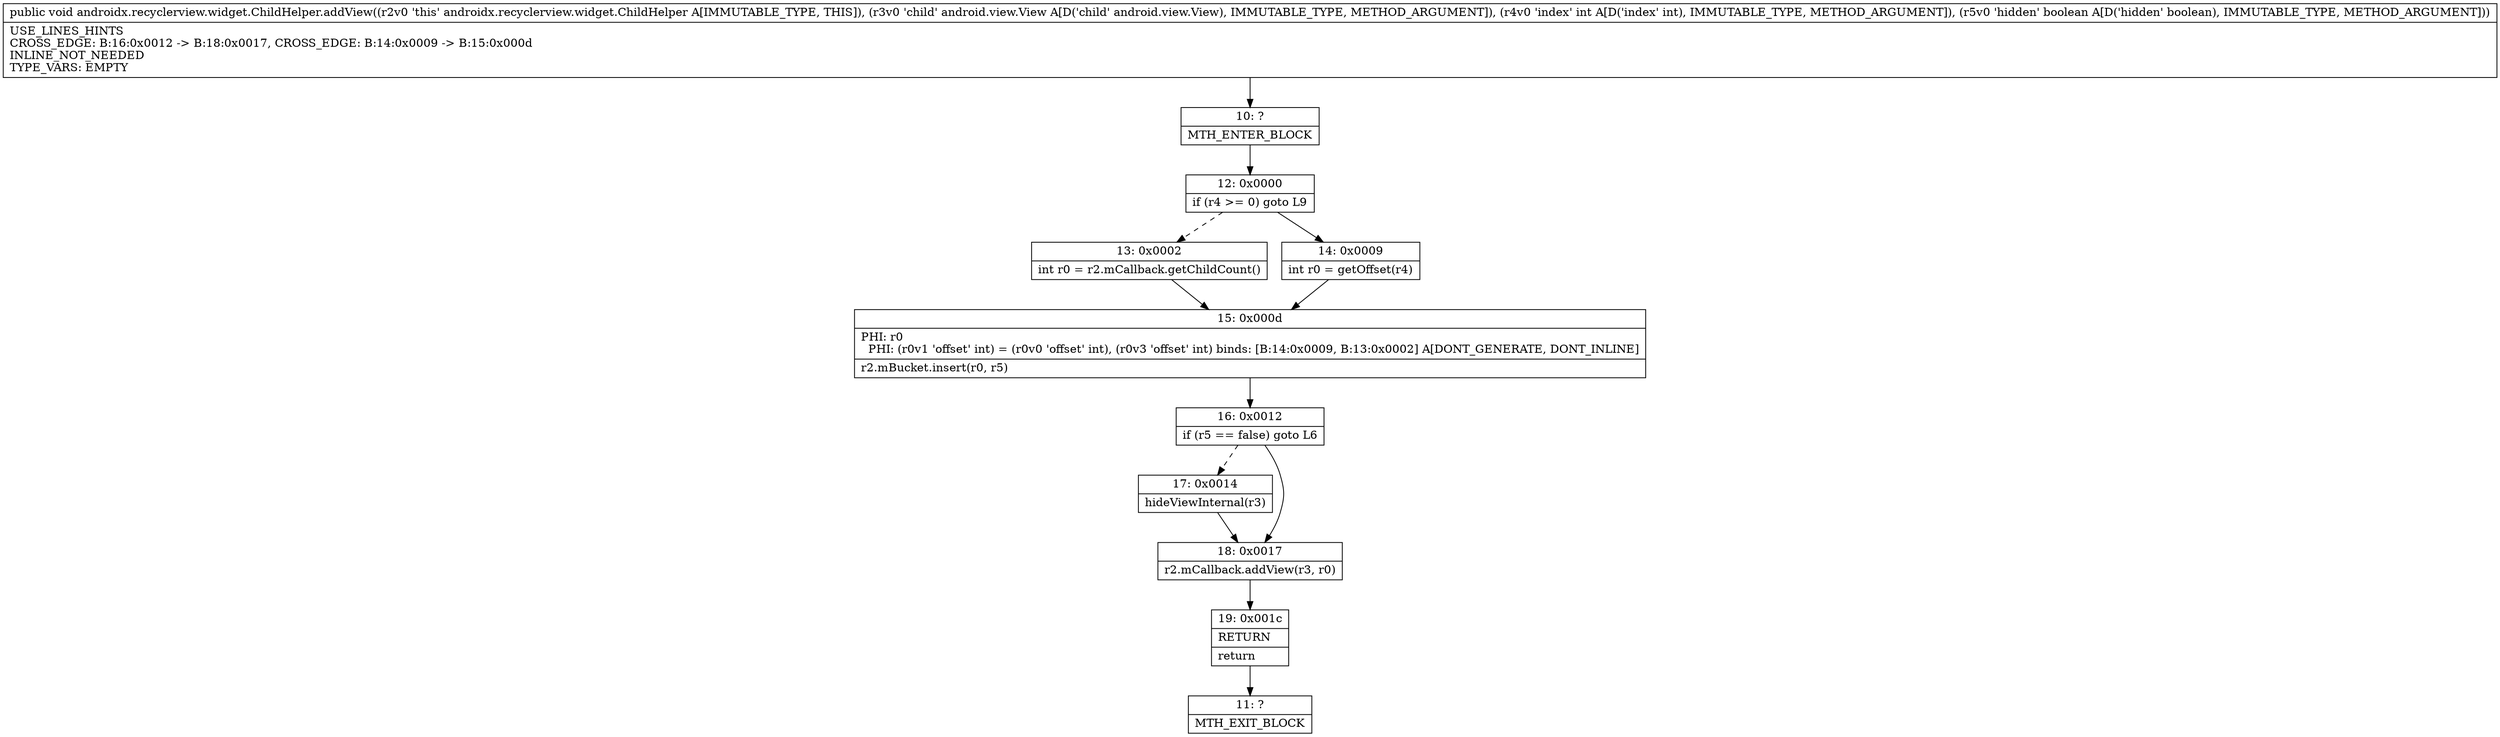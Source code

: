 digraph "CFG forandroidx.recyclerview.widget.ChildHelper.addView(Landroid\/view\/View;IZ)V" {
Node_10 [shape=record,label="{10\:\ ?|MTH_ENTER_BLOCK\l}"];
Node_12 [shape=record,label="{12\:\ 0x0000|if (r4 \>= 0) goto L9\l}"];
Node_13 [shape=record,label="{13\:\ 0x0002|int r0 = r2.mCallback.getChildCount()\l}"];
Node_15 [shape=record,label="{15\:\ 0x000d|PHI: r0 \l  PHI: (r0v1 'offset' int) = (r0v0 'offset' int), (r0v3 'offset' int) binds: [B:14:0x0009, B:13:0x0002] A[DONT_GENERATE, DONT_INLINE]\l|r2.mBucket.insert(r0, r5)\l}"];
Node_16 [shape=record,label="{16\:\ 0x0012|if (r5 == false) goto L6\l}"];
Node_17 [shape=record,label="{17\:\ 0x0014|hideViewInternal(r3)\l}"];
Node_18 [shape=record,label="{18\:\ 0x0017|r2.mCallback.addView(r3, r0)\l}"];
Node_19 [shape=record,label="{19\:\ 0x001c|RETURN\l|return\l}"];
Node_11 [shape=record,label="{11\:\ ?|MTH_EXIT_BLOCK\l}"];
Node_14 [shape=record,label="{14\:\ 0x0009|int r0 = getOffset(r4)\l}"];
MethodNode[shape=record,label="{public void androidx.recyclerview.widget.ChildHelper.addView((r2v0 'this' androidx.recyclerview.widget.ChildHelper A[IMMUTABLE_TYPE, THIS]), (r3v0 'child' android.view.View A[D('child' android.view.View), IMMUTABLE_TYPE, METHOD_ARGUMENT]), (r4v0 'index' int A[D('index' int), IMMUTABLE_TYPE, METHOD_ARGUMENT]), (r5v0 'hidden' boolean A[D('hidden' boolean), IMMUTABLE_TYPE, METHOD_ARGUMENT]))  | USE_LINES_HINTS\lCROSS_EDGE: B:16:0x0012 \-\> B:18:0x0017, CROSS_EDGE: B:14:0x0009 \-\> B:15:0x000d\lINLINE_NOT_NEEDED\lTYPE_VARS: EMPTY\l}"];
MethodNode -> Node_10;Node_10 -> Node_12;
Node_12 -> Node_13[style=dashed];
Node_12 -> Node_14;
Node_13 -> Node_15;
Node_15 -> Node_16;
Node_16 -> Node_17[style=dashed];
Node_16 -> Node_18;
Node_17 -> Node_18;
Node_18 -> Node_19;
Node_19 -> Node_11;
Node_14 -> Node_15;
}

